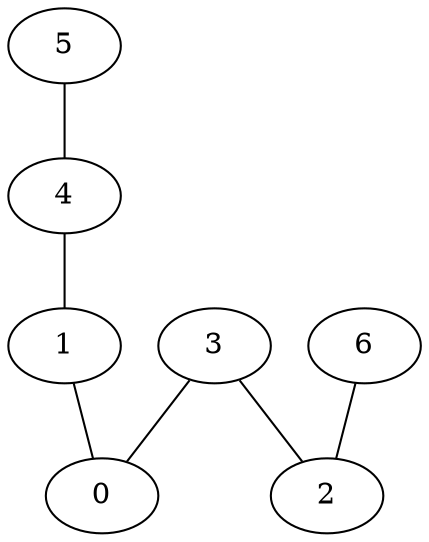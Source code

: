 graph {
    0 [ label = "0" ]
    1 [ label = "1" ]
    2 [ label = "2" ]
    3 [ label = "3" ]
    4 [ label = "4" ]
    5 [ label = "5" ]
    6 [ label = "6" ]
    1 -- 0 [ ]
    5 -- 4 [ ]
    4 -- 1 [ ]
    6 -- 2 [ ]
    3 -- 0 [ ]
    3 -- 2 [ ]
}
